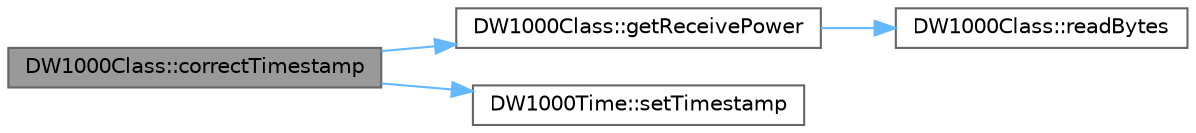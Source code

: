 digraph "DW1000Class::correctTimestamp"
{
 // LATEX_PDF_SIZE
  bgcolor="transparent";
  edge [fontname=Helvetica,fontsize=10,labelfontname=Helvetica,labelfontsize=10];
  node [fontname=Helvetica,fontsize=10,shape=box,height=0.2,width=0.4];
  rankdir="LR";
  Node1 [id="Node000001",label="DW1000Class::correctTimestamp",height=0.2,width=0.4,color="gray40", fillcolor="grey60", style="filled", fontcolor="black",tooltip=" "];
  Node1 -> Node2 [id="edge4_Node000001_Node000002",color="steelblue1",style="solid",tooltip=" "];
  Node2 [id="Node000002",label="DW1000Class::getReceivePower",height=0.2,width=0.4,color="grey40", fillcolor="white", style="filled",URL="$class_d_w1000_class.html#a0c0119a9b51ae925b68bc3c7d2168b4b",tooltip=" "];
  Node2 -> Node3 [id="edge5_Node000002_Node000003",color="steelblue1",style="solid",tooltip=" "];
  Node3 [id="Node000003",label="DW1000Class::readBytes",height=0.2,width=0.4,color="grey40", fillcolor="white", style="filled",URL="$class_d_w1000_class.html#af163ec9c195c9854f51959a6276e92bb",tooltip=" "];
  Node1 -> Node4 [id="edge6_Node000001_Node000004",color="steelblue1",style="solid",tooltip=" "];
  Node4 [id="Node000004",label="DW1000Time::setTimestamp",height=0.2,width=0.4,color="grey40", fillcolor="white", style="filled",URL="$class_d_w1000_time.html#a62dcd395c3fc6819d4c1994dad06db78",tooltip=" "];
}

